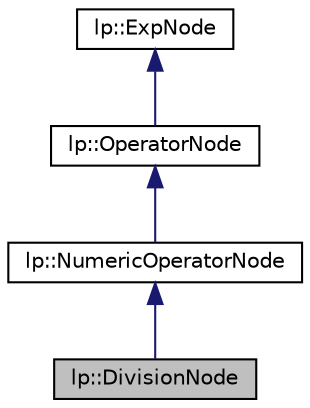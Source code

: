 digraph "lp::DivisionNode"
{
  edge [fontname="Helvetica",fontsize="10",labelfontname="Helvetica",labelfontsize="10"];
  node [fontname="Helvetica",fontsize="10",shape=record];
  Node0 [label="lp::DivisionNode",height=0.2,width=0.4,color="black", fillcolor="grey75", style="filled", fontcolor="black"];
  Node1 -> Node0 [dir="back",color="midnightblue",fontsize="10",style="solid",fontname="Helvetica"];
  Node1 [label="lp::NumericOperatorNode",height=0.2,width=0.4,color="black", fillcolor="white", style="filled",URL="$classlp_1_1NumericOperatorNode.html",tooltip="Definition of atributes and methods of NumericOperatorNode class. "];
  Node2 -> Node1 [dir="back",color="midnightblue",fontsize="10",style="solid",fontname="Helvetica"];
  Node2 [label="lp::OperatorNode",height=0.2,width=0.4,color="black", fillcolor="white", style="filled",URL="$classlp_1_1OperatorNode.html",tooltip="Definition of atributes and methods of OperatorNode class. "];
  Node3 -> Node2 [dir="back",color="midnightblue",fontsize="10",style="solid",fontname="Helvetica"];
  Node3 [label="lp::ExpNode",height=0.2,width=0.4,color="black", fillcolor="white", style="filled",URL="$classlp_1_1ExpNode.html",tooltip="Definition of atributes and methods of ExpNode class. "];
}
